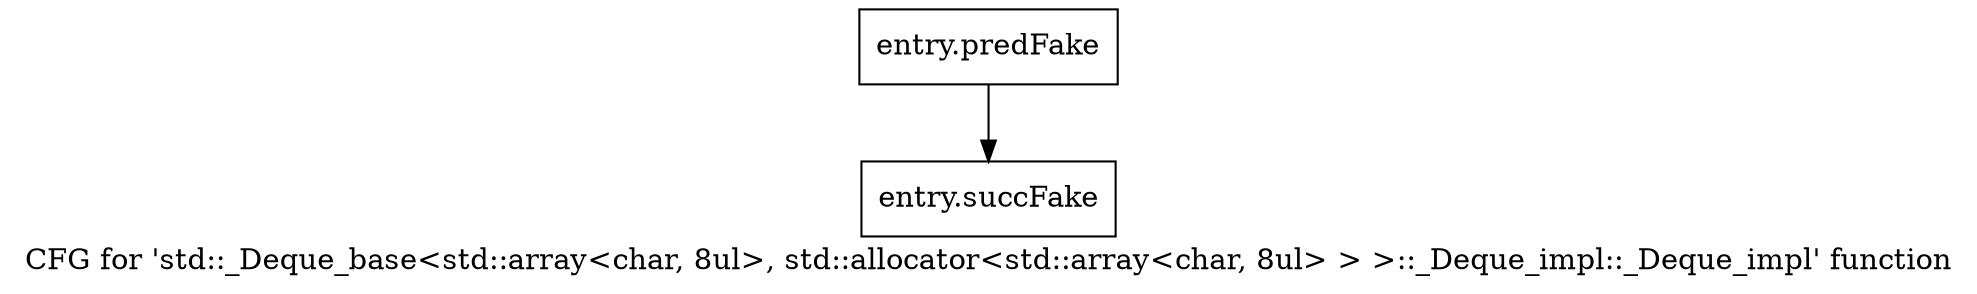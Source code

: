 digraph "CFG for 'std::_Deque_base\<std::array\<char, 8ul\>, std::allocator\<std::array\<char, 8ul\> \> \>::_Deque_impl::_Deque_impl' function" {
	label="CFG for 'std::_Deque_base\<std::array\<char, 8ul\>, std::allocator\<std::array\<char, 8ul\> \> \>::_Deque_impl::_Deque_impl' function";

	Node0x5744b90 [shape=record,filename="",linenumber="",label="{entry.predFake}"];
	Node0x5744b90 -> Node0x58f20d0[ callList="" memoryops="" filename="/tools/Xilinx/Vitis_HLS/2023.1/tps/lnx64/gcc-8.3.0/lib/gcc/x86_64-pc-linux-gnu/8.3.0/../../../../include/c++/8.3.0/bits/stl_deque.h" execusionnum="1"];
	Node0x58f20d0 [shape=record,filename="/tools/Xilinx/Vitis_HLS/2023.1/tps/lnx64/gcc-8.3.0/lib/gcc/x86_64-pc-linux-gnu/8.3.0/../../../../include/c++/8.3.0/bits/stl_deque.h",linenumber="561",label="{entry.succFake}"];
}
